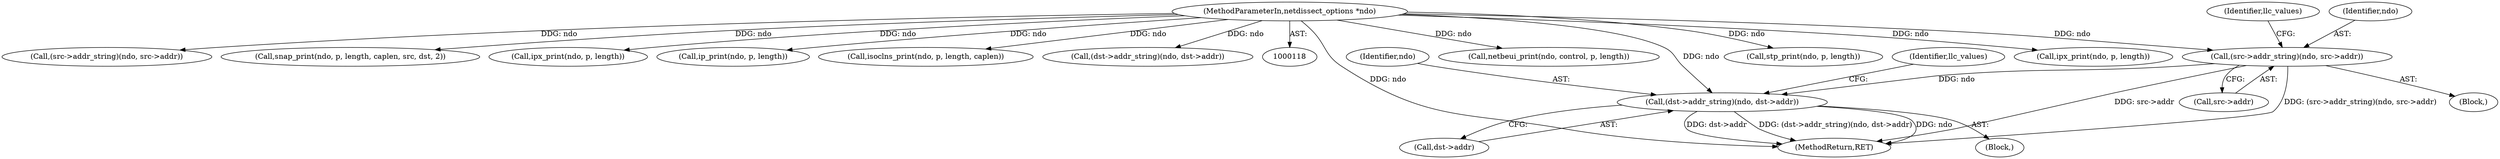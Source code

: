 digraph "0_tcpdump_1dcd10aceabbc03bf571ea32b892c522cbe923de_10@pointer" {
"1000572" [label="(Call,(dst->addr_string)(ndo, dst->addr))"];
"1000561" [label="(Call,(src->addr_string)(ndo, src->addr))"];
"1000119" [label="(MethodParameterIn,netdissect_options *ndo)"];
"1000755" [label="(MethodReturn,RET)"];
"1000453" [label="(Call,netbeui_print(ndo, control, p, length))"];
"1000568" [label="(Identifier,llc_values)"];
"1000383" [label="(Call,stp_print(ndo, p, length))"];
"1000560" [label="(Block,)"];
"1000429" [label="(Call,ipx_print(ndo, p, length))"];
"1000561" [label="(Call,(src->addr_string)(ndo, src->addr))"];
"1000119" [label="(MethodParameterIn,netdissect_options *ndo)"];
"1000573" [label="(Identifier,ndo)"];
"1000572" [label="(Call,(dst->addr_string)(ndo, dst->addr))"];
"1000562" [label="(Identifier,ndo)"];
"1000578" [label="(Identifier,llc_values)"];
"1000574" [label="(Call,dst->addr)"];
"1000515" [label="(Call,(src->addr_string)(ndo, src->addr))"];
"1000351" [label="(Call,snap_print(ndo, p, length, caplen, src, dst, 2))"];
"1000257" [label="(Call,ipx_print(ndo, p, length))"];
"1000571" [label="(Block,)"];
"1000563" [label="(Call,src->addr)"];
"1000402" [label="(Call,ip_print(ndo, p, length))"];
"1000473" [label="(Call,isoclns_print(ndo, p, length, caplen))"];
"1000521" [label="(Call,(dst->addr_string)(ndo, dst->addr))"];
"1000572" -> "1000571"  [label="AST: "];
"1000572" -> "1000574"  [label="CFG: "];
"1000573" -> "1000572"  [label="AST: "];
"1000574" -> "1000572"  [label="AST: "];
"1000578" -> "1000572"  [label="CFG: "];
"1000572" -> "1000755"  [label="DDG: dst->addr"];
"1000572" -> "1000755"  [label="DDG: (dst->addr_string)(ndo, dst->addr)"];
"1000572" -> "1000755"  [label="DDG: ndo"];
"1000561" -> "1000572"  [label="DDG: ndo"];
"1000119" -> "1000572"  [label="DDG: ndo"];
"1000561" -> "1000560"  [label="AST: "];
"1000561" -> "1000563"  [label="CFG: "];
"1000562" -> "1000561"  [label="AST: "];
"1000563" -> "1000561"  [label="AST: "];
"1000568" -> "1000561"  [label="CFG: "];
"1000561" -> "1000755"  [label="DDG: src->addr"];
"1000561" -> "1000755"  [label="DDG: (src->addr_string)(ndo, src->addr)"];
"1000119" -> "1000561"  [label="DDG: ndo"];
"1000119" -> "1000118"  [label="AST: "];
"1000119" -> "1000755"  [label="DDG: ndo"];
"1000119" -> "1000257"  [label="DDG: ndo"];
"1000119" -> "1000351"  [label="DDG: ndo"];
"1000119" -> "1000383"  [label="DDG: ndo"];
"1000119" -> "1000402"  [label="DDG: ndo"];
"1000119" -> "1000429"  [label="DDG: ndo"];
"1000119" -> "1000453"  [label="DDG: ndo"];
"1000119" -> "1000473"  [label="DDG: ndo"];
"1000119" -> "1000515"  [label="DDG: ndo"];
"1000119" -> "1000521"  [label="DDG: ndo"];
}
